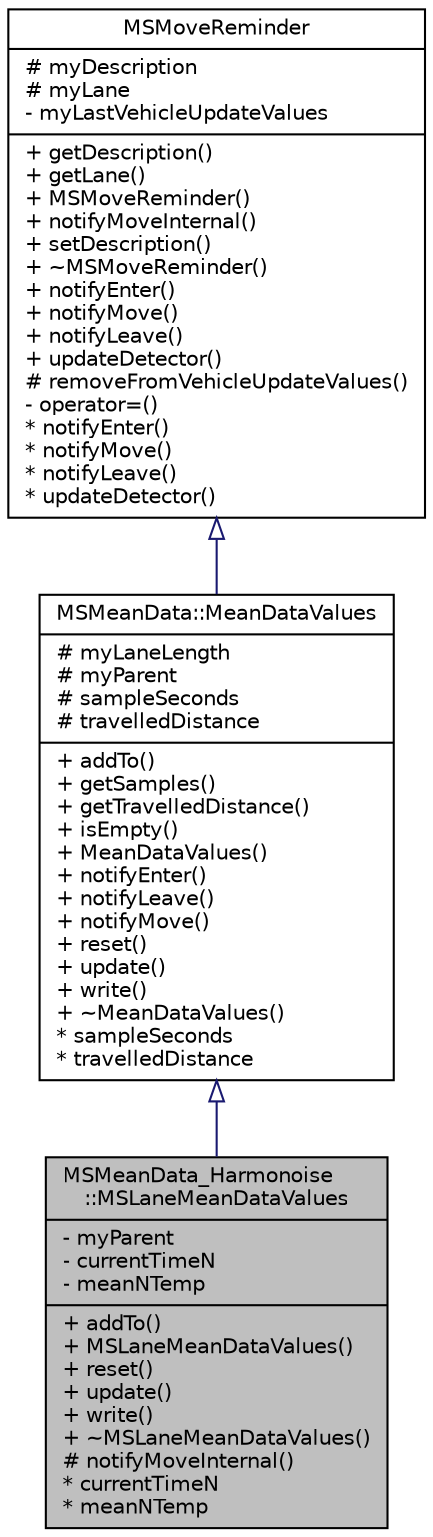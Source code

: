 digraph "MSMeanData_Harmonoise::MSLaneMeanDataValues"
{
  edge [fontname="Helvetica",fontsize="10",labelfontname="Helvetica",labelfontsize="10"];
  node [fontname="Helvetica",fontsize="10",shape=record];
  Node0 [label="{MSMeanData_Harmonoise\l::MSLaneMeanDataValues\n|- myParent\l- currentTimeN\l- meanNTemp\l|+ addTo()\l+ MSLaneMeanDataValues()\l+ reset()\l+ update()\l+ write()\l+ ~MSLaneMeanDataValues()\l# notifyMoveInternal()\l* currentTimeN\l* meanNTemp\l}",height=0.2,width=0.4,color="black", fillcolor="grey75", style="filled", fontcolor="black"];
  Node1 -> Node0 [dir="back",color="midnightblue",fontsize="10",style="solid",arrowtail="onormal",fontname="Helvetica"];
  Node1 [label="{MSMeanData::MeanDataValues\n|# myLaneLength\l# myParent\l# sampleSeconds\l# travelledDistance\l|+ addTo()\l+ getSamples()\l+ getTravelledDistance()\l+ isEmpty()\l+ MeanDataValues()\l+ notifyEnter()\l+ notifyLeave()\l+ notifyMove()\l+ reset()\l+ update()\l+ write()\l+ ~MeanDataValues()\l* sampleSeconds\l* travelledDistance\l}",height=0.2,width=0.4,color="black", fillcolor="white", style="filled",URL="$d3/d7c/class_m_s_mean_data_1_1_mean_data_values.html",tooltip="Data structure for mean (aggregated) edge/lane values. "];
  Node2 -> Node1 [dir="back",color="midnightblue",fontsize="10",style="solid",arrowtail="onormal",fontname="Helvetica"];
  Node2 [label="{MSMoveReminder\n|# myDescription\l# myLane\l- myLastVehicleUpdateValues\l|+ getDescription()\l+ getLane()\l+ MSMoveReminder()\l+ notifyMoveInternal()\l+ setDescription()\l+ ~MSMoveReminder()\l+ notifyEnter()\l+ notifyMove()\l+ notifyLeave()\l+ updateDetector()\l# removeFromVehicleUpdateValues()\l- operator=()\l* notifyEnter()\l* notifyMove()\l* notifyLeave()\l* updateDetector()\l}",height=0.2,width=0.4,color="black", fillcolor="white", style="filled",URL="$d2/da5/class_m_s_move_reminder.html",tooltip="Something on a lane to be noticed about vehicle movement. "];
}
